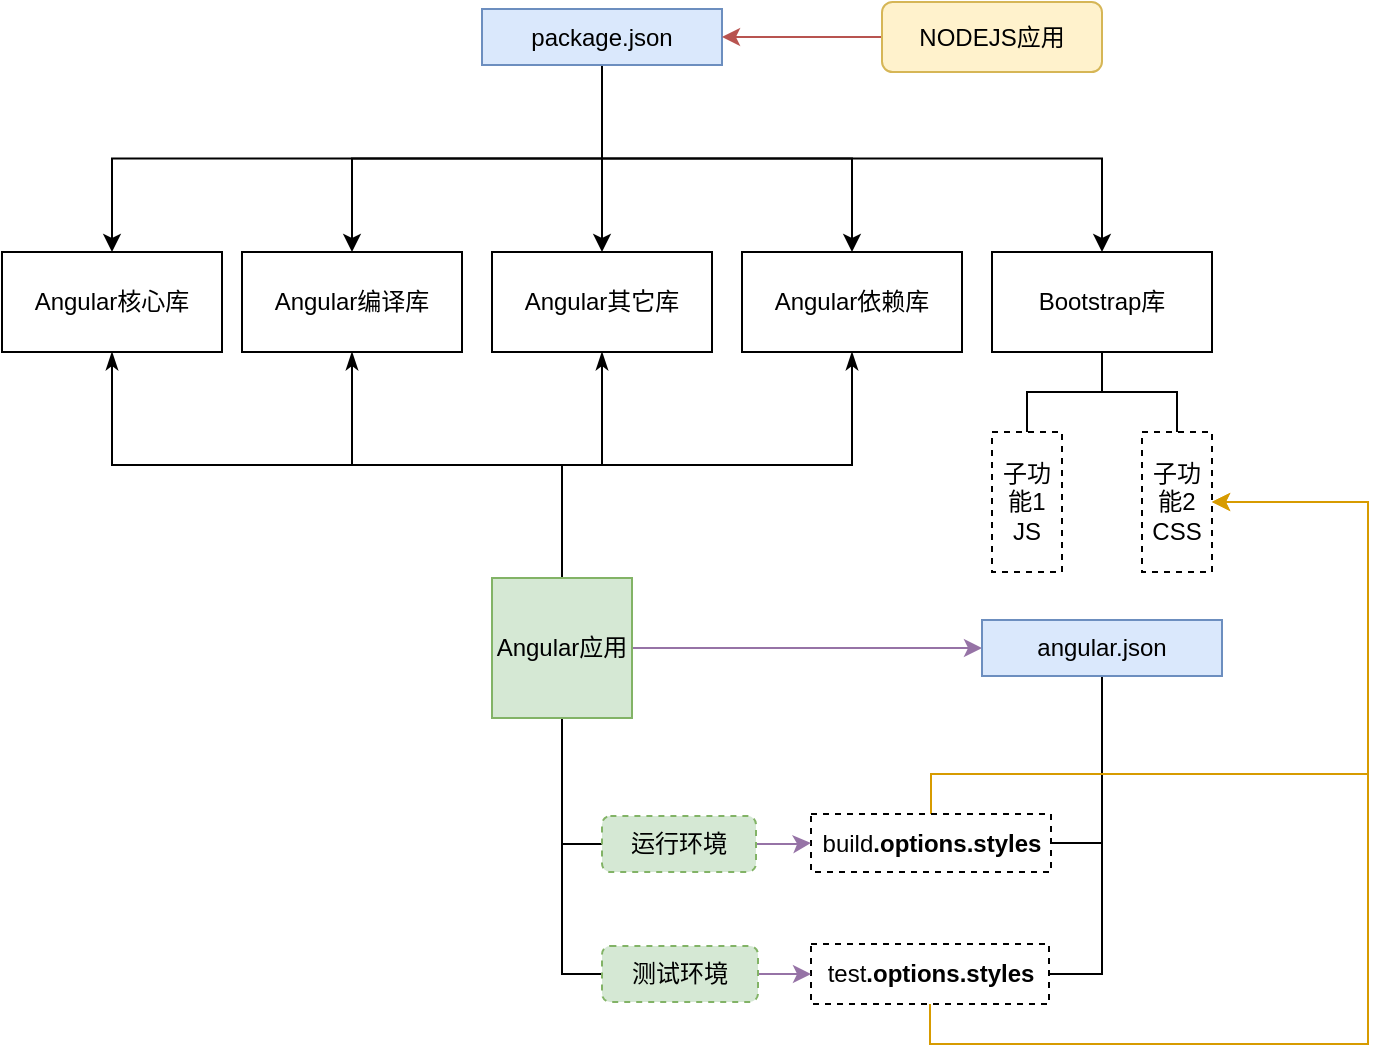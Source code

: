 <mxfile version="12.2.4" type="device" pages="1"><diagram id="mzaPgggfXQQPDK_EfN0M" name="Page-1"><mxGraphModel dx="1251" dy="571" grid="0" gridSize="10" guides="1" tooltips="1" connect="1" arrows="1" fold="1" page="1" pageScale="1" pageWidth="827" pageHeight="1169" math="0" shadow="0"><root><mxCell id="0"/><mxCell id="1" parent="0"/><mxCell id="W7y85Pvs7Qq5UVkLHSA7-9" style="edgeStyle=orthogonalEdgeStyle;rounded=0;orthogonalLoop=1;jettySize=auto;html=1;exitX=0.5;exitY=1;exitDx=0;exitDy=0;" edge="1" parent="1" source="W7y85Pvs7Qq5UVkLHSA7-1" target="W7y85Pvs7Qq5UVkLHSA7-4"><mxGeometry relative="1" as="geometry"/></mxCell><mxCell id="W7y85Pvs7Qq5UVkLHSA7-10" style="edgeStyle=orthogonalEdgeStyle;rounded=0;orthogonalLoop=1;jettySize=auto;html=1;exitX=0.5;exitY=1;exitDx=0;exitDy=0;" edge="1" parent="1" source="W7y85Pvs7Qq5UVkLHSA7-1" target="W7y85Pvs7Qq5UVkLHSA7-5"><mxGeometry relative="1" as="geometry"/></mxCell><mxCell id="W7y85Pvs7Qq5UVkLHSA7-11" style="edgeStyle=orthogonalEdgeStyle;rounded=0;orthogonalLoop=1;jettySize=auto;html=1;" edge="1" parent="1" source="W7y85Pvs7Qq5UVkLHSA7-1" target="W7y85Pvs7Qq5UVkLHSA7-6"><mxGeometry relative="1" as="geometry"/></mxCell><mxCell id="W7y85Pvs7Qq5UVkLHSA7-12" style="edgeStyle=orthogonalEdgeStyle;rounded=0;orthogonalLoop=1;jettySize=auto;html=1;entryX=0.5;entryY=0;entryDx=0;entryDy=0;exitX=0.5;exitY=1;exitDx=0;exitDy=0;" edge="1" parent="1" source="W7y85Pvs7Qq5UVkLHSA7-1" target="W7y85Pvs7Qq5UVkLHSA7-8"><mxGeometry relative="1" as="geometry"/></mxCell><mxCell id="W7y85Pvs7Qq5UVkLHSA7-13" style="edgeStyle=orthogonalEdgeStyle;rounded=0;orthogonalLoop=1;jettySize=auto;html=1;exitX=0.5;exitY=1;exitDx=0;exitDy=0;" edge="1" parent="1" source="W7y85Pvs7Qq5UVkLHSA7-1" target="W7y85Pvs7Qq5UVkLHSA7-7"><mxGeometry relative="1" as="geometry"/></mxCell><mxCell id="W7y85Pvs7Qq5UVkLHSA7-1" value="package.json" style="rounded=0;whiteSpace=wrap;html=1;fillColor=#dae8fc;strokeColor=#6c8ebf;" vertex="1" parent="1"><mxGeometry x="310" y="98.5" width="120" height="28" as="geometry"/></mxCell><mxCell id="W7y85Pvs7Qq5UVkLHSA7-19" style="edgeStyle=orthogonalEdgeStyle;rounded=0;orthogonalLoop=1;jettySize=auto;html=1;entryX=1;entryY=0.5;entryDx=0;entryDy=0;fillColor=#f8cecc;strokeColor=#b85450;" edge="1" parent="1" source="W7y85Pvs7Qq5UVkLHSA7-2" target="W7y85Pvs7Qq5UVkLHSA7-1"><mxGeometry relative="1" as="geometry"/></mxCell><mxCell id="W7y85Pvs7Qq5UVkLHSA7-2" value="NODEJS应用" style="rounded=1;whiteSpace=wrap;html=1;fillColor=#fff2cc;strokeColor=#d6b656;" vertex="1" parent="1"><mxGeometry x="510" y="95" width="110" height="35" as="geometry"/></mxCell><mxCell id="W7y85Pvs7Qq5UVkLHSA7-4" value="Angular核心库" style="rounded=0;whiteSpace=wrap;html=1;" vertex="1" parent="1"><mxGeometry x="70" y="220" width="110" height="50" as="geometry"/></mxCell><mxCell id="W7y85Pvs7Qq5UVkLHSA7-5" value="Angular编译库" style="rounded=0;whiteSpace=wrap;html=1;" vertex="1" parent="1"><mxGeometry x="190" y="220" width="110" height="50" as="geometry"/></mxCell><mxCell id="W7y85Pvs7Qq5UVkLHSA7-6" value="Angular其它库" style="rounded=0;whiteSpace=wrap;html=1;" vertex="1" parent="1"><mxGeometry x="315" y="220" width="110" height="50" as="geometry"/></mxCell><mxCell id="W7y85Pvs7Qq5UVkLHSA7-22" style="edgeStyle=orthogonalEdgeStyle;rounded=0;orthogonalLoop=1;jettySize=auto;html=1;entryX=0.5;entryY=0;entryDx=0;entryDy=0;endArrow=none;endFill=0;" edge="1" parent="1" source="W7y85Pvs7Qq5UVkLHSA7-7" target="W7y85Pvs7Qq5UVkLHSA7-20"><mxGeometry relative="1" as="geometry"/></mxCell><mxCell id="W7y85Pvs7Qq5UVkLHSA7-23" style="edgeStyle=orthogonalEdgeStyle;rounded=0;orthogonalLoop=1;jettySize=auto;html=1;entryX=0.5;entryY=0;entryDx=0;entryDy=0;endArrow=none;endFill=0;" edge="1" parent="1" source="W7y85Pvs7Qq5UVkLHSA7-7" target="W7y85Pvs7Qq5UVkLHSA7-21"><mxGeometry relative="1" as="geometry"/></mxCell><mxCell id="W7y85Pvs7Qq5UVkLHSA7-7" value="Bootstrap库" style="rounded=0;whiteSpace=wrap;html=1;" vertex="1" parent="1"><mxGeometry x="565" y="220" width="110" height="50" as="geometry"/></mxCell><mxCell id="W7y85Pvs7Qq5UVkLHSA7-8" value="Angular依赖库" style="rounded=0;whiteSpace=wrap;html=1;" vertex="1" parent="1"><mxGeometry x="440" y="220" width="110" height="50" as="geometry"/></mxCell><mxCell id="W7y85Pvs7Qq5UVkLHSA7-15" style="edgeStyle=orthogonalEdgeStyle;rounded=0;orthogonalLoop=1;jettySize=auto;html=1;entryX=0.5;entryY=1;entryDx=0;entryDy=0;exitX=0.5;exitY=0;exitDx=0;exitDy=0;endArrow=classicThin;endFill=1;" edge="1" parent="1" source="W7y85Pvs7Qq5UVkLHSA7-14" target="W7y85Pvs7Qq5UVkLHSA7-4"><mxGeometry relative="1" as="geometry"/></mxCell><mxCell id="W7y85Pvs7Qq5UVkLHSA7-16" style="edgeStyle=orthogonalEdgeStyle;rounded=0;orthogonalLoop=1;jettySize=auto;html=1;entryX=0.5;entryY=1;entryDx=0;entryDy=0;endArrow=classicThin;endFill=1;exitX=0.5;exitY=0;exitDx=0;exitDy=0;" edge="1" parent="1" source="W7y85Pvs7Qq5UVkLHSA7-14" target="W7y85Pvs7Qq5UVkLHSA7-5"><mxGeometry relative="1" as="geometry"/></mxCell><mxCell id="W7y85Pvs7Qq5UVkLHSA7-17" style="edgeStyle=orthogonalEdgeStyle;rounded=0;orthogonalLoop=1;jettySize=auto;html=1;entryX=0.5;entryY=1;entryDx=0;entryDy=0;exitX=0.5;exitY=0;exitDx=0;exitDy=0;endArrow=classicThin;endFill=1;" edge="1" parent="1" source="W7y85Pvs7Qq5UVkLHSA7-14" target="W7y85Pvs7Qq5UVkLHSA7-6"><mxGeometry relative="1" as="geometry"/></mxCell><mxCell id="W7y85Pvs7Qq5UVkLHSA7-18" style="edgeStyle=orthogonalEdgeStyle;rounded=0;orthogonalLoop=1;jettySize=auto;html=1;entryX=0.5;entryY=1;entryDx=0;entryDy=0;exitX=0.5;exitY=0;exitDx=0;exitDy=0;endArrow=classicThin;endFill=1;" edge="1" parent="1" source="W7y85Pvs7Qq5UVkLHSA7-14" target="W7y85Pvs7Qq5UVkLHSA7-8"><mxGeometry relative="1" as="geometry"/></mxCell><mxCell id="W7y85Pvs7Qq5UVkLHSA7-27" style="edgeStyle=orthogonalEdgeStyle;rounded=0;orthogonalLoop=1;jettySize=auto;html=1;entryX=0;entryY=0.5;entryDx=0;entryDy=0;endArrow=classic;endFill=1;fillColor=#e1d5e7;strokeColor=#9673a6;" edge="1" parent="1" source="W7y85Pvs7Qq5UVkLHSA7-14" target="W7y85Pvs7Qq5UVkLHSA7-26"><mxGeometry relative="1" as="geometry"/></mxCell><mxCell id="W7y85Pvs7Qq5UVkLHSA7-42" style="edgeStyle=orthogonalEdgeStyle;rounded=0;orthogonalLoop=1;jettySize=auto;html=1;endArrow=none;endFill=0;entryX=0;entryY=0.5;entryDx=0;entryDy=0;" edge="1" parent="1" source="W7y85Pvs7Qq5UVkLHSA7-14" target="W7y85Pvs7Qq5UVkLHSA7-38"><mxGeometry relative="1" as="geometry"/></mxCell><mxCell id="W7y85Pvs7Qq5UVkLHSA7-44" style="edgeStyle=orthogonalEdgeStyle;rounded=0;orthogonalLoop=1;jettySize=auto;html=1;entryX=0;entryY=0.5;entryDx=0;entryDy=0;endArrow=none;endFill=0;" edge="1" parent="1" source="W7y85Pvs7Qq5UVkLHSA7-14" target="W7y85Pvs7Qq5UVkLHSA7-39"><mxGeometry relative="1" as="geometry"/></mxCell><mxCell id="W7y85Pvs7Qq5UVkLHSA7-14" value="Angular应用" style="whiteSpace=wrap;html=1;aspect=fixed;fillColor=#d5e8d4;strokeColor=#82b366;" vertex="1" parent="1"><mxGeometry x="315" y="383" width="70" height="70" as="geometry"/></mxCell><mxCell id="W7y85Pvs7Qq5UVkLHSA7-20" value="子功能1&lt;br&gt;JS" style="rounded=0;whiteSpace=wrap;html=1;dashed=1;" vertex="1" parent="1"><mxGeometry x="565" y="310" width="35" height="70" as="geometry"/></mxCell><mxCell id="W7y85Pvs7Qq5UVkLHSA7-21" value="子功能2&lt;br&gt;CSS" style="rounded=0;whiteSpace=wrap;html=1;dashed=1;" vertex="1" parent="1"><mxGeometry x="640" y="310" width="35" height="70" as="geometry"/></mxCell><mxCell id="W7y85Pvs7Qq5UVkLHSA7-45" style="edgeStyle=orthogonalEdgeStyle;rounded=0;orthogonalLoop=1;jettySize=auto;html=1;entryX=1;entryY=0.5;entryDx=0;entryDy=0;endArrow=none;endFill=0;" edge="1" parent="1" source="W7y85Pvs7Qq5UVkLHSA7-26" target="W7y85Pvs7Qq5UVkLHSA7-33"><mxGeometry relative="1" as="geometry"/></mxCell><mxCell id="W7y85Pvs7Qq5UVkLHSA7-46" style="edgeStyle=orthogonalEdgeStyle;rounded=0;orthogonalLoop=1;jettySize=auto;html=1;entryX=1;entryY=0.5;entryDx=0;entryDy=0;endArrow=none;endFill=0;" edge="1" parent="1" source="W7y85Pvs7Qq5UVkLHSA7-26" target="W7y85Pvs7Qq5UVkLHSA7-36"><mxGeometry relative="1" as="geometry"/></mxCell><mxCell id="W7y85Pvs7Qq5UVkLHSA7-26" value="angular.json" style="rounded=0;whiteSpace=wrap;html=1;fillColor=#dae8fc;strokeColor=#6c8ebf;" vertex="1" parent="1"><mxGeometry x="560" y="404" width="120" height="28" as="geometry"/></mxCell><mxCell id="W7y85Pvs7Qq5UVkLHSA7-51" style="edgeStyle=orthogonalEdgeStyle;rounded=0;orthogonalLoop=1;jettySize=auto;html=1;entryX=1;entryY=0.5;entryDx=0;entryDy=0;endArrow=classic;endFill=1;exitX=0.5;exitY=0;exitDx=0;exitDy=0;fillColor=#ffe6cc;strokeColor=#d79b00;" edge="1" parent="1" source="W7y85Pvs7Qq5UVkLHSA7-33" target="W7y85Pvs7Qq5UVkLHSA7-21"><mxGeometry relative="1" as="geometry"><Array as="points"><mxPoint x="535" y="481"/><mxPoint x="753" y="481"/><mxPoint x="753" y="345"/></Array></mxGeometry></mxCell><mxCell id="W7y85Pvs7Qq5UVkLHSA7-33" value="build&lt;b&gt;.options.styles&lt;/b&gt;" style="rounded=0;whiteSpace=wrap;html=1;dashed=1;" vertex="1" parent="1"><mxGeometry x="474.5" y="501" width="120" height="29" as="geometry"/></mxCell><mxCell id="W7y85Pvs7Qq5UVkLHSA7-52" style="edgeStyle=orthogonalEdgeStyle;rounded=0;orthogonalLoop=1;jettySize=auto;html=1;entryX=1;entryY=0.5;entryDx=0;entryDy=0;endArrow=classic;endFill=1;exitX=0.5;exitY=1;exitDx=0;exitDy=0;fillColor=#ffe6cc;strokeColor=#d79b00;" edge="1" parent="1" source="W7y85Pvs7Qq5UVkLHSA7-36" target="W7y85Pvs7Qq5UVkLHSA7-21"><mxGeometry relative="1" as="geometry"><Array as="points"><mxPoint x="534" y="616"/><mxPoint x="753" y="616"/><mxPoint x="753" y="345"/></Array></mxGeometry></mxCell><mxCell id="W7y85Pvs7Qq5UVkLHSA7-36" value="test&lt;b&gt;.options.styles&lt;/b&gt;" style="rounded=0;whiteSpace=wrap;html=1;dashed=1;" vertex="1" parent="1"><mxGeometry x="474.5" y="566" width="119" height="30" as="geometry"/></mxCell><mxCell id="W7y85Pvs7Qq5UVkLHSA7-47" style="edgeStyle=orthogonalEdgeStyle;rounded=0;orthogonalLoop=1;jettySize=auto;html=1;entryX=0;entryY=0.5;entryDx=0;entryDy=0;endArrow=classic;endFill=1;fillColor=#e1d5e7;strokeColor=#9673a6;" edge="1" parent="1" source="W7y85Pvs7Qq5UVkLHSA7-38" target="W7y85Pvs7Qq5UVkLHSA7-33"><mxGeometry relative="1" as="geometry"/></mxCell><mxCell id="W7y85Pvs7Qq5UVkLHSA7-38" value="运行环境" style="rounded=1;whiteSpace=wrap;html=1;fillColor=#d5e8d4;strokeColor=#82b366;dashed=1;" vertex="1" parent="1"><mxGeometry x="370" y="502" width="77" height="28" as="geometry"/></mxCell><mxCell id="W7y85Pvs7Qq5UVkLHSA7-49" style="edgeStyle=orthogonalEdgeStyle;rounded=0;orthogonalLoop=1;jettySize=auto;html=1;entryX=0;entryY=0.5;entryDx=0;entryDy=0;endArrow=classic;endFill=1;fillColor=#e1d5e7;strokeColor=#9673a6;" edge="1" parent="1" source="W7y85Pvs7Qq5UVkLHSA7-39" target="W7y85Pvs7Qq5UVkLHSA7-36"><mxGeometry relative="1" as="geometry"/></mxCell><mxCell id="W7y85Pvs7Qq5UVkLHSA7-39" value="测试环境" style="rounded=1;whiteSpace=wrap;html=1;fillColor=#d5e8d4;strokeColor=#82b366;dashed=1;" vertex="1" parent="1"><mxGeometry x="370" y="567" width="78" height="28" as="geometry"/></mxCell></root></mxGraphModel></diagram></mxfile>